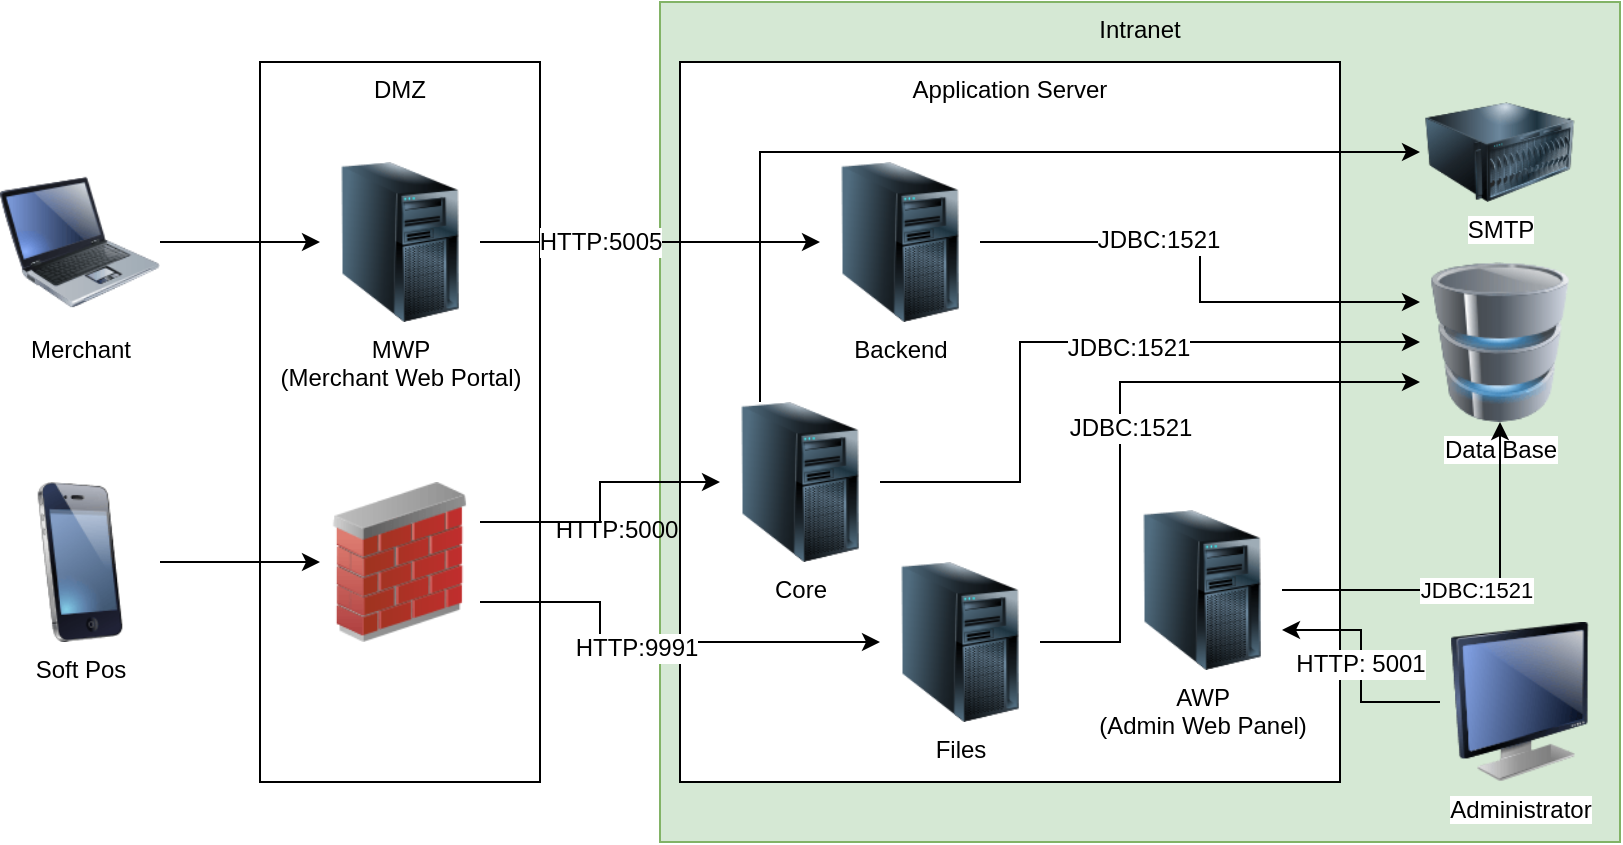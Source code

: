 <mxfile version="12.3.5" type="github" pages="1">
  <diagram id="eswGi8wrTJBXLuIoqHNe" name="Страница 1">
    <mxGraphModel dx="946" dy="591" grid="1" gridSize="10" guides="1" tooltips="1" connect="1" arrows="1" fold="1" page="1" pageScale="1" pageWidth="1169" pageHeight="827" math="0" shadow="0">
      <root>
        <mxCell id="0"/>
        <mxCell id="1" parent="0"/>
        <mxCell id="9u5mcvhIrZp98abgbF-t-44" value="Intranet" style="whiteSpace=wrap;html=1;verticalAlign=top;labelBackgroundColor=none;fillColor=#d5e8d4;strokeColor=#82b366;" vertex="1" parent="1">
          <mxGeometry x="410" y="100" width="480" height="420" as="geometry"/>
        </mxCell>
        <mxCell id="9u5mcvhIrZp98abgbF-t-3" value="DMZ" style="whiteSpace=wrap;html=1;verticalAlign=top;" vertex="1" parent="1">
          <mxGeometry x="210" y="130" width="140" height="360" as="geometry"/>
        </mxCell>
        <mxCell id="9u5mcvhIrZp98abgbF-t-4" value="Application Server" style="whiteSpace=wrap;html=1;verticalAlign=top;" vertex="1" parent="1">
          <mxGeometry x="420" y="130" width="330" height="360" as="geometry"/>
        </mxCell>
        <mxCell id="9u5mcvhIrZp98abgbF-t-1" value="Data Base" style="image;html=1;labelBackgroundColor=#ffffff;image=img/lib/clip_art/computers/Database_128x128.png" vertex="1" parent="1">
          <mxGeometry x="790" y="230" width="80" height="80" as="geometry"/>
        </mxCell>
        <mxCell id="9u5mcvhIrZp98abgbF-t-22" value="" style="edgeStyle=orthogonalEdgeStyle;rounded=0;orthogonalLoop=1;jettySize=auto;html=1;exitX=1;exitY=0.25;exitDx=0;exitDy=0;" edge="1" parent="1" source="9u5mcvhIrZp98abgbF-t-5" target="9u5mcvhIrZp98abgbF-t-6">
          <mxGeometry relative="1" as="geometry">
            <mxPoint x="400" y="380" as="targetPoint"/>
          </mxGeometry>
        </mxCell>
        <mxCell id="9u5mcvhIrZp98abgbF-t-24" value="" style="edgeStyle=orthogonalEdgeStyle;rounded=0;orthogonalLoop=1;jettySize=auto;html=1;exitX=1;exitY=0.75;exitDx=0;exitDy=0;" edge="1" parent="1" source="9u5mcvhIrZp98abgbF-t-5" target="9u5mcvhIrZp98abgbF-t-7">
          <mxGeometry relative="1" as="geometry">
            <mxPoint x="400" y="380" as="targetPoint"/>
            <Array as="points">
              <mxPoint x="380" y="400"/>
              <mxPoint x="380" y="420"/>
            </Array>
          </mxGeometry>
        </mxCell>
        <mxCell id="9u5mcvhIrZp98abgbF-t-51" value="HTTP:9991" style="text;html=1;align=center;verticalAlign=middle;resizable=0;points=[];;labelBackgroundColor=#ffffff;" vertex="1" connectable="0" parent="9u5mcvhIrZp98abgbF-t-24">
          <mxGeometry x="-0.109" y="-3" relative="1" as="geometry">
            <mxPoint as="offset"/>
          </mxGeometry>
        </mxCell>
        <mxCell id="9u5mcvhIrZp98abgbF-t-5" value="" style="image;html=1;labelBackgroundColor=#ffffff;image=img/lib/clip_art/networking/Firewall_02_128x128.png" vertex="1" parent="1">
          <mxGeometry x="240" y="340" width="80" height="80" as="geometry"/>
        </mxCell>
        <mxCell id="9u5mcvhIrZp98abgbF-t-35" style="edgeStyle=orthogonalEdgeStyle;rounded=0;orthogonalLoop=1;jettySize=auto;html=1;exitX=1;exitY=0.5;exitDx=0;exitDy=0;" edge="1" parent="1" source="9u5mcvhIrZp98abgbF-t-6" target="9u5mcvhIrZp98abgbF-t-1">
          <mxGeometry relative="1" as="geometry">
            <mxPoint x="660" y="270" as="targetPoint"/>
            <Array as="points">
              <mxPoint x="590" y="340"/>
              <mxPoint x="590" y="270"/>
            </Array>
          </mxGeometry>
        </mxCell>
        <mxCell id="9u5mcvhIrZp98abgbF-t-47" value="JDBC:1521" style="text;html=1;align=center;verticalAlign=middle;resizable=0;points=[];;labelBackgroundColor=#ffffff;" vertex="1" connectable="0" parent="9u5mcvhIrZp98abgbF-t-35">
          <mxGeometry x="0.141" y="-3" relative="1" as="geometry">
            <mxPoint as="offset"/>
          </mxGeometry>
        </mxCell>
        <mxCell id="9u5mcvhIrZp98abgbF-t-58" style="edgeStyle=orthogonalEdgeStyle;rounded=0;orthogonalLoop=1;jettySize=auto;html=1;entryX=0;entryY=0.5;entryDx=0;entryDy=0;" edge="1" parent="1" target="9u5mcvhIrZp98abgbF-t-56">
          <mxGeometry relative="1" as="geometry">
            <mxPoint x="460" y="300" as="sourcePoint"/>
            <Array as="points">
              <mxPoint x="460" y="300"/>
              <mxPoint x="460" y="175"/>
            </Array>
          </mxGeometry>
        </mxCell>
        <mxCell id="9u5mcvhIrZp98abgbF-t-6" value="Core" style="image;html=1;labelBackgroundColor=#ffffff;image=img/lib/clip_art/computers/Server_Tower_128x128.png" vertex="1" parent="1">
          <mxGeometry x="440" y="300" width="80" height="80" as="geometry"/>
        </mxCell>
        <mxCell id="9u5mcvhIrZp98abgbF-t-36" style="edgeStyle=orthogonalEdgeStyle;rounded=0;orthogonalLoop=1;jettySize=auto;html=1;exitX=1;exitY=0.5;exitDx=0;exitDy=0;entryX=0;entryY=0.75;entryDx=0;entryDy=0;" edge="1" parent="1" source="9u5mcvhIrZp98abgbF-t-7" target="9u5mcvhIrZp98abgbF-t-1">
          <mxGeometry relative="1" as="geometry">
            <Array as="points">
              <mxPoint x="640" y="420"/>
              <mxPoint x="640" y="290"/>
            </Array>
          </mxGeometry>
        </mxCell>
        <mxCell id="9u5mcvhIrZp98abgbF-t-48" value="JDBC:1521" style="text;html=1;align=center;verticalAlign=middle;resizable=0;points=[];;labelBackgroundColor=#ffffff;" vertex="1" connectable="0" parent="9u5mcvhIrZp98abgbF-t-36">
          <mxGeometry x="-0.081" y="-5" relative="1" as="geometry">
            <mxPoint as="offset"/>
          </mxGeometry>
        </mxCell>
        <mxCell id="9u5mcvhIrZp98abgbF-t-7" value="Files" style="image;html=1;labelBackgroundColor=#ffffff;image=img/lib/clip_art/computers/Server_Tower_128x128.png" vertex="1" parent="1">
          <mxGeometry x="520" y="380" width="80" height="80" as="geometry"/>
        </mxCell>
        <mxCell id="9u5mcvhIrZp98abgbF-t-27" value="JDBC:1521" style="edgeStyle=orthogonalEdgeStyle;rounded=0;orthogonalLoop=1;jettySize=auto;html=1;exitX=1;exitY=0.5;exitDx=0;exitDy=0;" edge="1" parent="1" source="9u5mcvhIrZp98abgbF-t-52" target="9u5mcvhIrZp98abgbF-t-1">
          <mxGeometry relative="1" as="geometry">
            <mxPoint x="740" y="400" as="sourcePoint"/>
          </mxGeometry>
        </mxCell>
        <mxCell id="9u5mcvhIrZp98abgbF-t-19" value="" style="edgeStyle=orthogonalEdgeStyle;rounded=0;orthogonalLoop=1;jettySize=auto;html=1;entryX=0;entryY=0.5;entryDx=0;entryDy=0;" edge="1" parent="1" source="9u5mcvhIrZp98abgbF-t-9" target="9u5mcvhIrZp98abgbF-t-10">
          <mxGeometry relative="1" as="geometry">
            <mxPoint x="400" y="220" as="targetPoint"/>
          </mxGeometry>
        </mxCell>
        <mxCell id="9u5mcvhIrZp98abgbF-t-49" value="HTTP:5005" style="text;html=1;align=center;verticalAlign=middle;resizable=0;points=[];;labelBackgroundColor=#ffffff;" vertex="1" connectable="0" parent="9u5mcvhIrZp98abgbF-t-19">
          <mxGeometry x="-0.294" y="-4" relative="1" as="geometry">
            <mxPoint y="-4" as="offset"/>
          </mxGeometry>
        </mxCell>
        <mxCell id="9u5mcvhIrZp98abgbF-t-9" value="MWP&lt;br&gt;(Merchant Web Portal)" style="image;html=1;labelBackgroundColor=#ffffff;image=img/lib/clip_art/computers/Server_Tower_128x128.png" vertex="1" parent="1">
          <mxGeometry x="240" y="180" width="80" height="80" as="geometry"/>
        </mxCell>
        <mxCell id="9u5mcvhIrZp98abgbF-t-37" style="edgeStyle=orthogonalEdgeStyle;rounded=0;orthogonalLoop=1;jettySize=auto;html=1;exitX=1;exitY=0.5;exitDx=0;exitDy=0;entryX=0;entryY=0.25;entryDx=0;entryDy=0;" edge="1" parent="1" source="9u5mcvhIrZp98abgbF-t-10" target="9u5mcvhIrZp98abgbF-t-1">
          <mxGeometry relative="1" as="geometry"/>
        </mxCell>
        <mxCell id="9u5mcvhIrZp98abgbF-t-46" value="JDBC:1521" style="text;html=1;align=center;verticalAlign=middle;resizable=0;points=[];;labelBackgroundColor=#ffffff;" vertex="1" connectable="0" parent="9u5mcvhIrZp98abgbF-t-37">
          <mxGeometry x="-0.288" y="1" relative="1" as="geometry">
            <mxPoint as="offset"/>
          </mxGeometry>
        </mxCell>
        <mxCell id="9u5mcvhIrZp98abgbF-t-10" value="Backend" style="image;html=1;labelBackgroundColor=#ffffff;image=img/lib/clip_art/computers/Server_Tower_128x128.png" vertex="1" parent="1">
          <mxGeometry x="490" y="180" width="80" height="80" as="geometry"/>
        </mxCell>
        <mxCell id="9u5mcvhIrZp98abgbF-t-29" value="" style="edgeStyle=orthogonalEdgeStyle;rounded=0;orthogonalLoop=1;jettySize=auto;html=1;" edge="1" parent="1" source="9u5mcvhIrZp98abgbF-t-28" target="9u5mcvhIrZp98abgbF-t-9">
          <mxGeometry relative="1" as="geometry"/>
        </mxCell>
        <mxCell id="9u5mcvhIrZp98abgbF-t-28" value="Merchant&lt;br&gt;" style="image;html=1;labelBackgroundColor=#ffffff;image=img/lib/clip_art/computers/Laptop_128x128.png" vertex="1" parent="1">
          <mxGeometry x="80" y="180" width="80" height="80" as="geometry"/>
        </mxCell>
        <mxCell id="9u5mcvhIrZp98abgbF-t-31" value="" style="edgeStyle=orthogonalEdgeStyle;rounded=0;orthogonalLoop=1;jettySize=auto;html=1;" edge="1" parent="1" source="9u5mcvhIrZp98abgbF-t-30" target="9u5mcvhIrZp98abgbF-t-5">
          <mxGeometry relative="1" as="geometry"/>
        </mxCell>
        <mxCell id="9u5mcvhIrZp98abgbF-t-30" value="Soft Pos" style="image;html=1;labelBackgroundColor=#ffffff;image=img/lib/clip_art/telecommunication/iPhone_128x128.png" vertex="1" parent="1">
          <mxGeometry x="80" y="340" width="80" height="80" as="geometry"/>
        </mxCell>
        <mxCell id="9u5mcvhIrZp98abgbF-t-50" value="HTTP:5000" style="text;html=1;align=center;verticalAlign=middle;resizable=0;points=[];;autosize=1;" vertex="1" parent="1">
          <mxGeometry x="348" y="354" width="80" height="20" as="geometry"/>
        </mxCell>
        <mxCell id="9u5mcvhIrZp98abgbF-t-52" value="AWP&lt;br&gt;(Admin Web Panel)" style="image;html=1;labelBackgroundColor=#ffffff;image=img/lib/clip_art/computers/Server_Tower_128x128.png" vertex="1" parent="1">
          <mxGeometry x="641" y="354" width="80" height="80" as="geometry"/>
        </mxCell>
        <mxCell id="9u5mcvhIrZp98abgbF-t-54" style="edgeStyle=orthogonalEdgeStyle;rounded=0;orthogonalLoop=1;jettySize=auto;html=1;exitX=0;exitY=0.5;exitDx=0;exitDy=0;entryX=1;entryY=0.75;entryDx=0;entryDy=0;" edge="1" parent="1" source="9u5mcvhIrZp98abgbF-t-53" target="9u5mcvhIrZp98abgbF-t-52">
          <mxGeometry relative="1" as="geometry"/>
        </mxCell>
        <mxCell id="9u5mcvhIrZp98abgbF-t-55" value="HTTP: 5001" style="text;html=1;align=center;verticalAlign=middle;resizable=0;points=[];;labelBackgroundColor=#ffffff;" vertex="1" connectable="0" parent="9u5mcvhIrZp98abgbF-t-54">
          <mxGeometry x="0.021" y="1" relative="1" as="geometry">
            <mxPoint as="offset"/>
          </mxGeometry>
        </mxCell>
        <mxCell id="9u5mcvhIrZp98abgbF-t-53" value="Administrator" style="image;html=1;labelBackgroundColor=#ffffff;image=img/lib/clip_art/computers/Monitor_128x128.png" vertex="1" parent="1">
          <mxGeometry x="800" y="410" width="80" height="80" as="geometry"/>
        </mxCell>
        <mxCell id="9u5mcvhIrZp98abgbF-t-56" value="SMTP" style="image;html=1;labelBackgroundColor=#ffffff;image=img/lib/clip_art/computers/Server_128x128.png" vertex="1" parent="1">
          <mxGeometry x="790" y="150" width="80" height="50" as="geometry"/>
        </mxCell>
      </root>
    </mxGraphModel>
  </diagram>
</mxfile>
